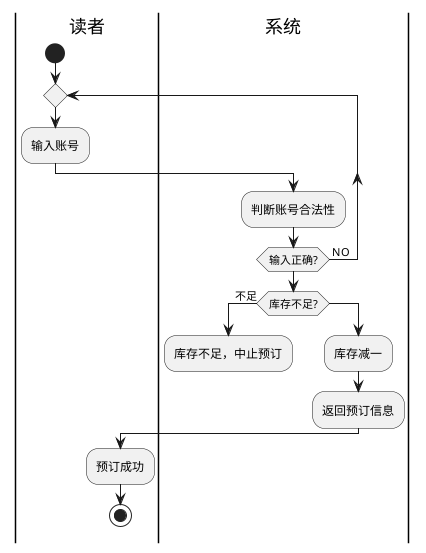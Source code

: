 @startuml
|读者|
start
repeat
	:输入账号;
	|系统|
	:判断账号合法性;
repeat while (输入正确?)is( NO)
if(库存不足?) then (不足)
	:库存不足，中止预订;
	detach
else
	:库存减一;
:返回预订信息;
|读者|
:预订成功;

stop
@enduml
